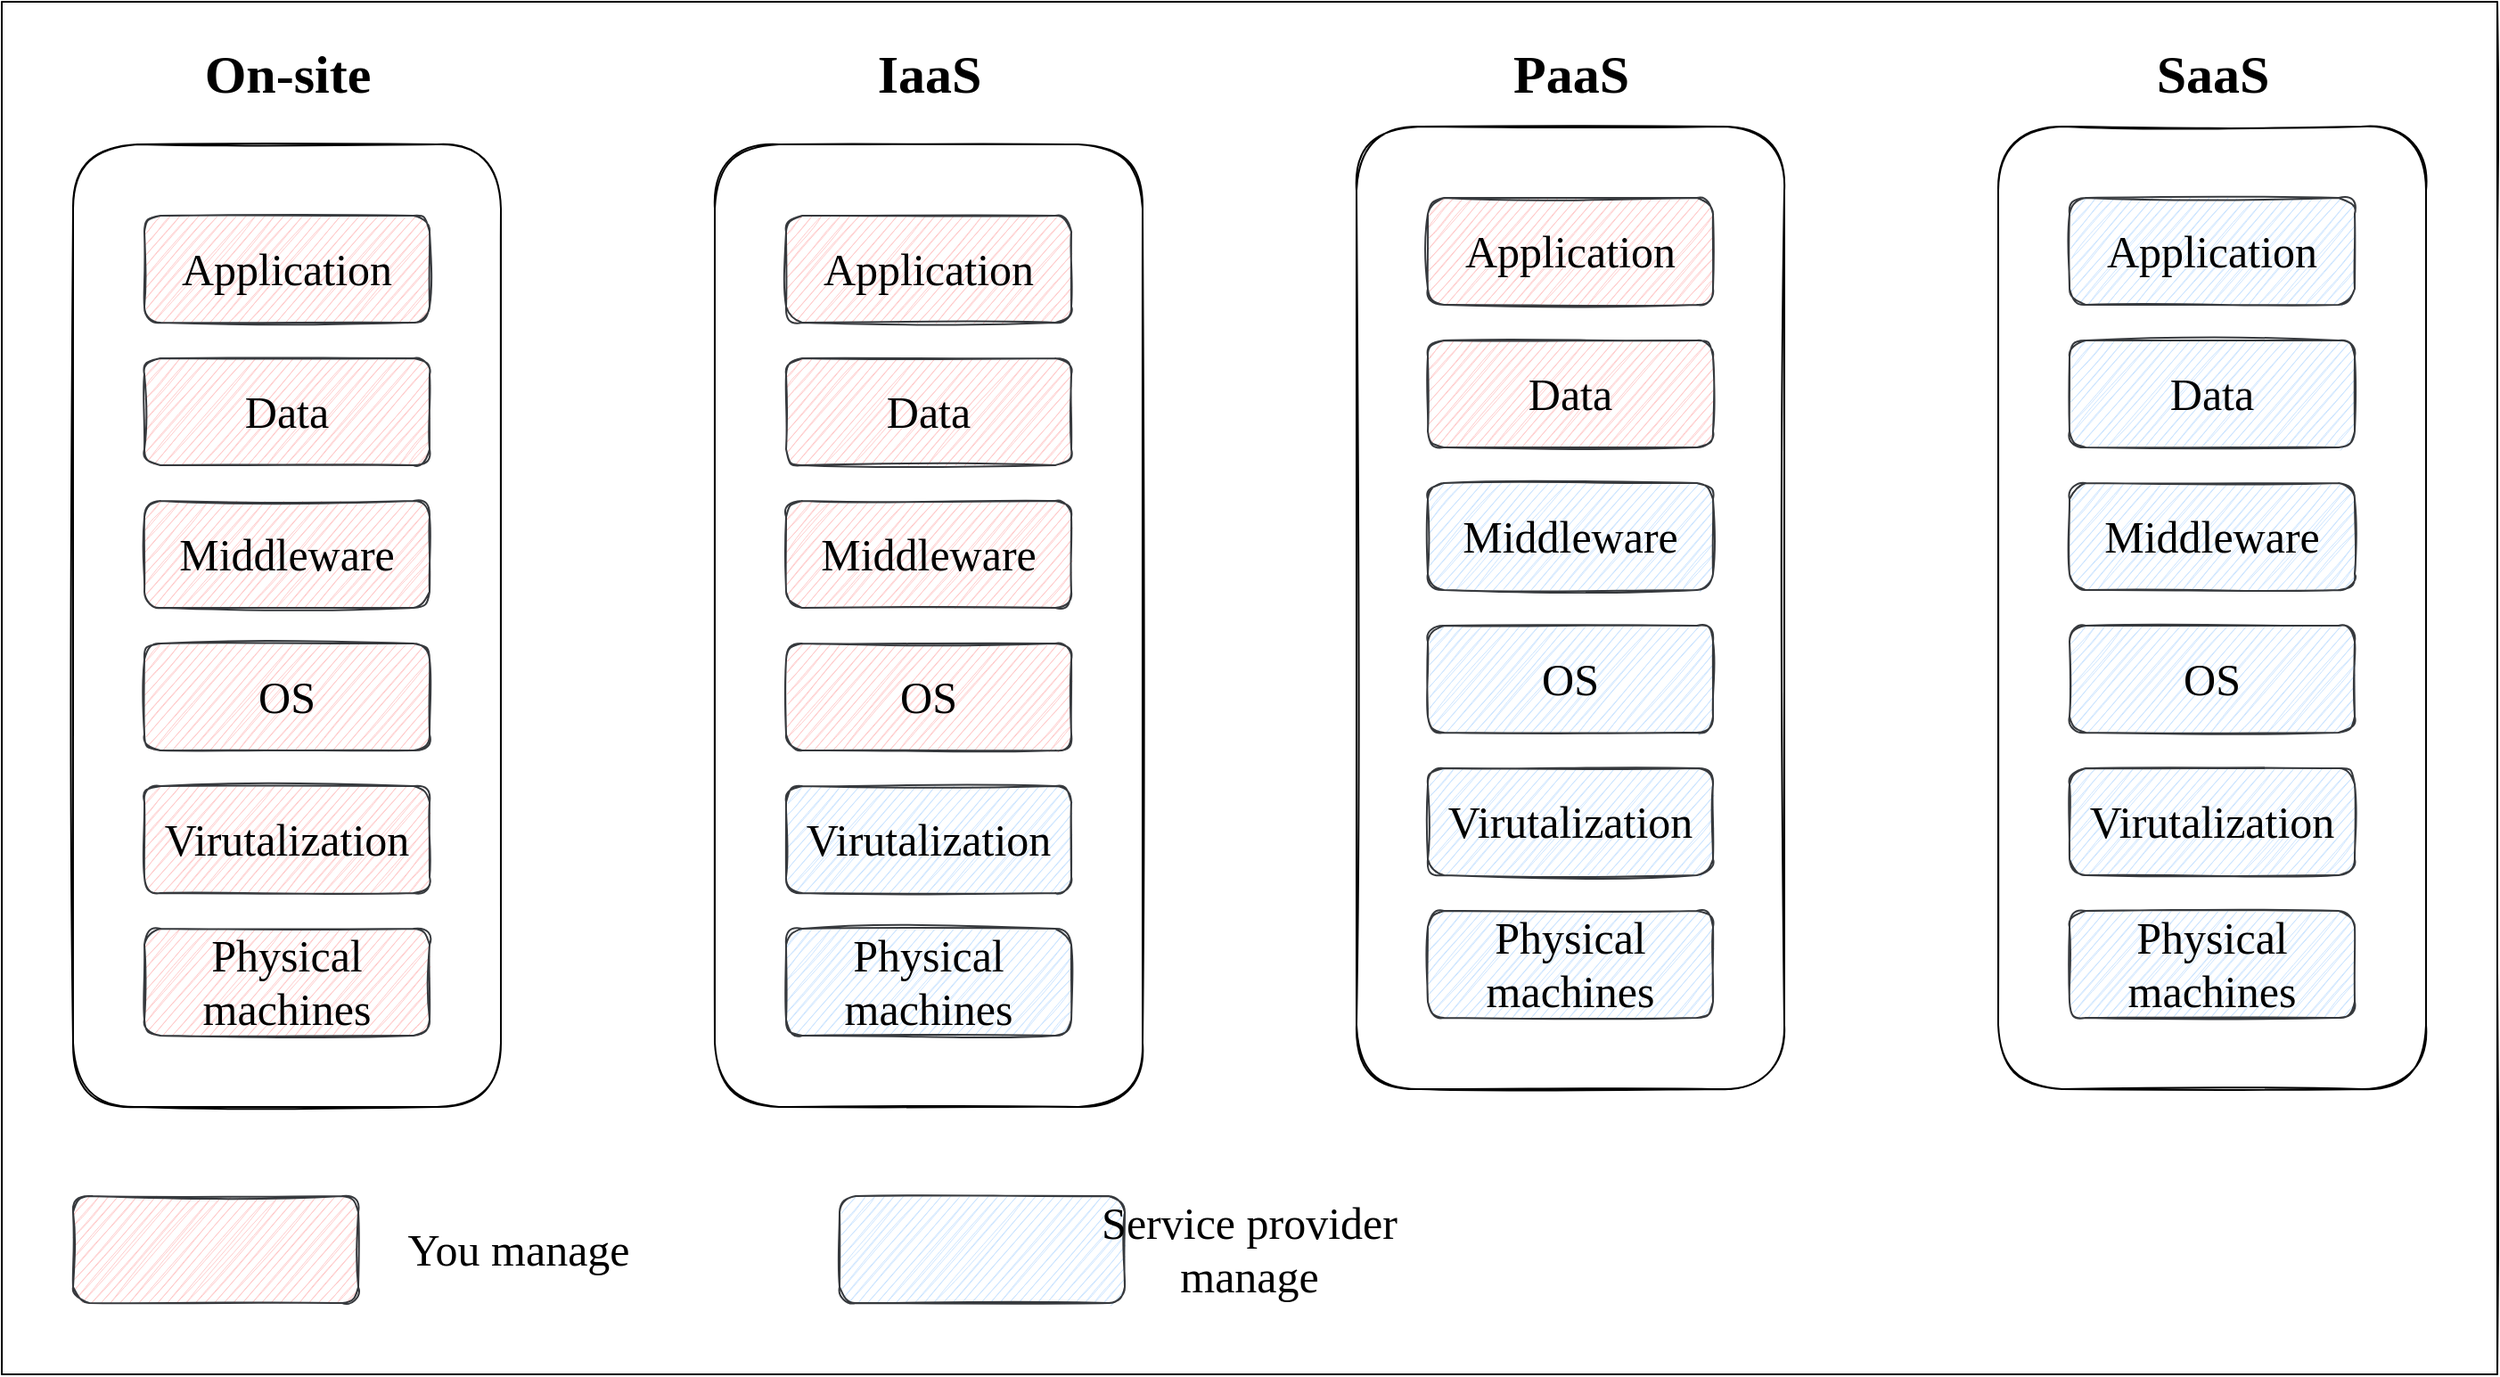 <mxfile version="13.6.2" type="device"><diagram id="qLwiz_2ZxNot4OMCpRHN" name="Page-1"><mxGraphModel dx="2031" dy="1174" grid="1" gridSize="10" guides="1" tooltips="1" connect="1" arrows="1" fold="1" page="1" pageScale="1" pageWidth="1600" pageHeight="900" math="0" shadow="0" extFonts="Architects Daughter^https://fonts.googleapis.com/css?family=Architects+Daughter"><root><mxCell id="0"/><mxCell id="1" parent="0"/><mxCell id="GZ8tfH9jv4t5T4AS9nCI-42" value="" style="rounded=0;whiteSpace=wrap;html=1;fillColor=none;sketch=1;fontFamily=Architects Daughter;" parent="1" vertex="1"><mxGeometry x="80" y="80" width="1400" height="770" as="geometry"/></mxCell><mxCell id="GZ8tfH9jv4t5T4AS9nCI-29" value="" style="rounded=1;whiteSpace=wrap;html=1;fillColor=none;sketch=1;fontFamily=Architects Daughter;" parent="1" vertex="1"><mxGeometry x="1200" y="150" width="240" height="540" as="geometry"/></mxCell><mxCell id="GZ8tfH9jv4t5T4AS9nCI-28" value="" style="rounded=1;whiteSpace=wrap;html=1;fillColor=none;sketch=1;fontFamily=Architects Daughter;" parent="1" vertex="1"><mxGeometry x="840" y="150" width="240" height="540" as="geometry"/></mxCell><mxCell id="GZ8tfH9jv4t5T4AS9nCI-27" value="" style="rounded=1;whiteSpace=wrap;html=1;fillColor=none;sketch=1;fontFamily=Architects Daughter;" parent="1" vertex="1"><mxGeometry x="480" y="160" width="240" height="540" as="geometry"/></mxCell><mxCell id="GZ8tfH9jv4t5T4AS9nCI-26" value="" style="rounded=1;whiteSpace=wrap;html=1;fillColor=none;sketch=1;fontFamily=Architects Daughter;" parent="1" vertex="1"><mxGeometry x="120" y="160" width="240" height="540" as="geometry"/></mxCell><mxCell id="GZ8tfH9jv4t5T4AS9nCI-1" value="&lt;font style=&quot;font-size: 25px&quot;&gt;Physical machines&lt;/font&gt;" style="rounded=1;whiteSpace=wrap;html=1;fillColor=#ffcccc;strokeColor=#36393d;sketch=1;fontFamily=Architects Daughter;" parent="1" vertex="1"><mxGeometry x="160" y="600" width="160" height="60" as="geometry"/></mxCell><mxCell id="GZ8tfH9jv4t5T4AS9nCI-2" value="&lt;font style=&quot;font-size: 25px&quot;&gt;Virutalization&lt;/font&gt;" style="rounded=1;whiteSpace=wrap;html=1;fillColor=#ffcccc;strokeColor=#36393d;sketch=1;fontFamily=Architects Daughter;" parent="1" vertex="1"><mxGeometry x="160" y="520" width="160" height="60" as="geometry"/></mxCell><mxCell id="GZ8tfH9jv4t5T4AS9nCI-3" value="&lt;font style=&quot;font-size: 25px&quot;&gt;OS&lt;/font&gt;" style="rounded=1;whiteSpace=wrap;html=1;fillColor=#ffcccc;strokeColor=#36393d;sketch=1;fontFamily=Architects Daughter;" parent="1" vertex="1"><mxGeometry x="160" y="440" width="160" height="60" as="geometry"/></mxCell><mxCell id="GZ8tfH9jv4t5T4AS9nCI-4" value="&lt;font style=&quot;font-size: 25px&quot;&gt;Middleware&lt;/font&gt;" style="rounded=1;whiteSpace=wrap;html=1;fillColor=#ffcccc;strokeColor=#36393d;sketch=1;fontFamily=Architects Daughter;" parent="1" vertex="1"><mxGeometry x="160" y="360" width="160" height="60" as="geometry"/></mxCell><mxCell id="GZ8tfH9jv4t5T4AS9nCI-5" value="&lt;font style=&quot;font-size: 25px&quot;&gt;Data&lt;/font&gt;" style="rounded=1;whiteSpace=wrap;html=1;fillColor=#ffcccc;strokeColor=#36393d;sketch=1;fontFamily=Architects Daughter;" parent="1" vertex="1"><mxGeometry x="160" y="280" width="160" height="60" as="geometry"/></mxCell><mxCell id="GZ8tfH9jv4t5T4AS9nCI-6" value="&lt;font style=&quot;font-size: 25px&quot;&gt;Application&lt;/font&gt;" style="rounded=1;whiteSpace=wrap;html=1;fillColor=#ffcccc;strokeColor=#36393d;sketch=1;fontFamily=Architects Daughter;" parent="1" vertex="1"><mxGeometry x="160" y="200" width="160" height="60" as="geometry"/></mxCell><mxCell id="GZ8tfH9jv4t5T4AS9nCI-7" value="&lt;font style=&quot;font-size: 25px&quot;&gt;Physical machines&lt;/font&gt;" style="rounded=1;whiteSpace=wrap;html=1;fillColor=#cce5ff;strokeColor=#36393d;sketch=1;fontFamily=Architects Daughter;" parent="1" vertex="1"><mxGeometry x="520" y="600" width="160" height="60" as="geometry"/></mxCell><mxCell id="GZ8tfH9jv4t5T4AS9nCI-8" value="&lt;font style=&quot;font-size: 25px&quot;&gt;Virutalization&lt;/font&gt;" style="rounded=1;whiteSpace=wrap;html=1;fillColor=#cce5ff;strokeColor=#36393d;sketch=1;fontFamily=Architects Daughter;" parent="1" vertex="1"><mxGeometry x="520" y="520" width="160" height="60" as="geometry"/></mxCell><mxCell id="GZ8tfH9jv4t5T4AS9nCI-9" value="&lt;font style=&quot;font-size: 25px&quot;&gt;OS&lt;/font&gt;" style="rounded=1;whiteSpace=wrap;html=1;fillColor=#ffcccc;strokeColor=#36393d;sketch=1;fontFamily=Architects Daughter;" parent="1" vertex="1"><mxGeometry x="520" y="440" width="160" height="60" as="geometry"/></mxCell><mxCell id="GZ8tfH9jv4t5T4AS9nCI-10" value="&lt;font style=&quot;font-size: 25px&quot;&gt;Middleware&lt;/font&gt;" style="rounded=1;whiteSpace=wrap;html=1;fillColor=#ffcccc;strokeColor=#36393d;sketch=1;fontFamily=Architects Daughter;" parent="1" vertex="1"><mxGeometry x="520" y="360" width="160" height="60" as="geometry"/></mxCell><mxCell id="GZ8tfH9jv4t5T4AS9nCI-11" value="&lt;font style=&quot;font-size: 25px&quot;&gt;Data&lt;/font&gt;" style="rounded=1;whiteSpace=wrap;html=1;fillColor=#ffcccc;strokeColor=#36393d;sketch=1;fontFamily=Architects Daughter;" parent="1" vertex="1"><mxGeometry x="520" y="280" width="160" height="60" as="geometry"/></mxCell><mxCell id="GZ8tfH9jv4t5T4AS9nCI-12" value="&lt;font style=&quot;font-size: 25px&quot;&gt;Application&lt;/font&gt;" style="rounded=1;whiteSpace=wrap;html=1;fillColor=#ffcccc;strokeColor=#36393d;sketch=1;fontFamily=Architects Daughter;" parent="1" vertex="1"><mxGeometry x="520" y="200" width="160" height="60" as="geometry"/></mxCell><mxCell id="GZ8tfH9jv4t5T4AS9nCI-13" value="&lt;font style=&quot;font-size: 25px&quot;&gt;Physical machines&lt;/font&gt;" style="rounded=1;whiteSpace=wrap;html=1;fillColor=#cce5ff;strokeColor=#36393d;sketch=1;fontFamily=Architects Daughter;" parent="1" vertex="1"><mxGeometry x="880" y="590" width="160" height="60" as="geometry"/></mxCell><mxCell id="GZ8tfH9jv4t5T4AS9nCI-14" value="&lt;font style=&quot;font-size: 25px&quot;&gt;Virutalization&lt;/font&gt;" style="rounded=1;whiteSpace=wrap;html=1;fillColor=#cce5ff;strokeColor=#36393d;sketch=1;fontFamily=Architects Daughter;" parent="1" vertex="1"><mxGeometry x="880" y="510" width="160" height="60" as="geometry"/></mxCell><mxCell id="GZ8tfH9jv4t5T4AS9nCI-15" value="&lt;font style=&quot;font-size: 25px&quot;&gt;OS&lt;/font&gt;" style="rounded=1;whiteSpace=wrap;html=1;fillColor=#cce5ff;strokeColor=#36393d;sketch=1;fontFamily=Architects Daughter;" parent="1" vertex="1"><mxGeometry x="880" y="430" width="160" height="60" as="geometry"/></mxCell><mxCell id="GZ8tfH9jv4t5T4AS9nCI-16" value="&lt;font style=&quot;font-size: 25px&quot;&gt;Middleware&lt;/font&gt;" style="rounded=1;whiteSpace=wrap;html=1;fillColor=#cce5ff;strokeColor=#36393d;sketch=1;fontFamily=Architects Daughter;" parent="1" vertex="1"><mxGeometry x="880" y="350" width="160" height="60" as="geometry"/></mxCell><mxCell id="GZ8tfH9jv4t5T4AS9nCI-17" value="&lt;font style=&quot;font-size: 25px&quot;&gt;Data&lt;/font&gt;" style="rounded=1;whiteSpace=wrap;html=1;fillColor=#ffcccc;strokeColor=#36393d;sketch=1;fontFamily=Architects Daughter;" parent="1" vertex="1"><mxGeometry x="880" y="270" width="160" height="60" as="geometry"/></mxCell><mxCell id="GZ8tfH9jv4t5T4AS9nCI-18" value="&lt;font style=&quot;font-size: 25px&quot;&gt;Application&lt;/font&gt;" style="rounded=1;whiteSpace=wrap;html=1;fillColor=#ffcccc;strokeColor=#36393d;sketch=1;fontFamily=Architects Daughter;" parent="1" vertex="1"><mxGeometry x="880" y="190" width="160" height="60" as="geometry"/></mxCell><mxCell id="GZ8tfH9jv4t5T4AS9nCI-19" value="&lt;font style=&quot;font-size: 25px&quot;&gt;Physical machines&lt;/font&gt;" style="rounded=1;whiteSpace=wrap;html=1;fillColor=#cce5ff;strokeColor=#36393d;sketch=1;fontFamily=Architects Daughter;" parent="1" vertex="1"><mxGeometry x="1240" y="590" width="160" height="60" as="geometry"/></mxCell><mxCell id="GZ8tfH9jv4t5T4AS9nCI-20" value="&lt;font style=&quot;font-size: 25px&quot;&gt;Virutalization&lt;/font&gt;" style="rounded=1;whiteSpace=wrap;html=1;fillColor=#cce5ff;strokeColor=#36393d;sketch=1;fontFamily=Architects Daughter;" parent="1" vertex="1"><mxGeometry x="1240" y="510" width="160" height="60" as="geometry"/></mxCell><mxCell id="GZ8tfH9jv4t5T4AS9nCI-21" value="&lt;font style=&quot;font-size: 25px&quot;&gt;OS&lt;/font&gt;" style="rounded=1;whiteSpace=wrap;html=1;fillColor=#cce5ff;strokeColor=#36393d;sketch=1;fontFamily=Architects Daughter;" parent="1" vertex="1"><mxGeometry x="1240" y="430" width="160" height="60" as="geometry"/></mxCell><mxCell id="GZ8tfH9jv4t5T4AS9nCI-22" value="&lt;font style=&quot;font-size: 25px&quot;&gt;Middleware&lt;/font&gt;" style="rounded=1;whiteSpace=wrap;html=1;fillColor=#cce5ff;strokeColor=#36393d;sketch=1;fontFamily=Architects Daughter;" parent="1" vertex="1"><mxGeometry x="1240" y="350" width="160" height="60" as="geometry"/></mxCell><mxCell id="GZ8tfH9jv4t5T4AS9nCI-23" value="&lt;font style=&quot;font-size: 25px&quot;&gt;Data&lt;/font&gt;" style="rounded=1;whiteSpace=wrap;html=1;fillColor=#cce5ff;strokeColor=#36393d;sketch=1;fontFamily=Architects Daughter;" parent="1" vertex="1"><mxGeometry x="1240" y="270" width="160" height="60" as="geometry"/></mxCell><mxCell id="GZ8tfH9jv4t5T4AS9nCI-24" value="&lt;font style=&quot;font-size: 25px&quot;&gt;Application&lt;/font&gt;" style="rounded=1;whiteSpace=wrap;html=1;fillColor=#cce5ff;strokeColor=#36393d;sketch=1;fontFamily=Architects Daughter;" parent="1" vertex="1"><mxGeometry x="1240" y="190" width="160" height="60" as="geometry"/></mxCell><mxCell id="GZ8tfH9jv4t5T4AS9nCI-31" value="" style="rounded=1;whiteSpace=wrap;html=1;fillColor=#ffcccc;strokeColor=#36393d;sketch=1;fontFamily=Architects Daughter;" parent="1" vertex="1"><mxGeometry x="120" y="750" width="160" height="60" as="geometry"/></mxCell><mxCell id="GZ8tfH9jv4t5T4AS9nCI-32" value="&lt;font style=&quot;font-size: 25px&quot;&gt;You manage&lt;/font&gt;" style="text;html=1;strokeColor=none;fillColor=none;align=center;verticalAlign=middle;whiteSpace=wrap;rounded=0;sketch=1;fontFamily=Architects Daughter;" parent="1" vertex="1"><mxGeometry x="280" y="760" width="180" height="40" as="geometry"/></mxCell><mxCell id="GZ8tfH9jv4t5T4AS9nCI-33" value="" style="rounded=1;whiteSpace=wrap;html=1;fillColor=#cce5ff;strokeColor=#36393d;sketch=1;fontFamily=Architects Daughter;" parent="1" vertex="1"><mxGeometry x="550" y="750" width="160" height="60" as="geometry"/></mxCell><mxCell id="GZ8tfH9jv4t5T4AS9nCI-35" value="&lt;font style=&quot;font-size: 25px&quot;&gt;Service provider manage&lt;/font&gt;" style="text;html=1;strokeColor=none;fillColor=none;align=center;verticalAlign=middle;whiteSpace=wrap;rounded=0;sketch=1;fontFamily=Architects Daughter;" parent="1" vertex="1"><mxGeometry x="690" y="725" width="180" height="110" as="geometry"/></mxCell><mxCell id="GZ8tfH9jv4t5T4AS9nCI-38" value="&lt;font style=&quot;font-size: 30px&quot;&gt;On-site&lt;/font&gt;" style="text;strokeColor=none;fillColor=none;html=1;fontSize=24;fontStyle=1;verticalAlign=middle;align=center;sketch=1;fontFamily=Architects Daughter;" parent="1" vertex="1"><mxGeometry x="190" y="100" width="100" height="40" as="geometry"/></mxCell><mxCell id="GZ8tfH9jv4t5T4AS9nCI-39" value="&lt;font style=&quot;font-size: 30px&quot;&gt;IaaS&lt;/font&gt;" style="text;strokeColor=none;fillColor=none;html=1;fontSize=24;fontStyle=1;verticalAlign=middle;align=center;sketch=1;fontFamily=Architects Daughter;" parent="1" vertex="1"><mxGeometry x="550" y="100" width="100" height="40" as="geometry"/></mxCell><mxCell id="GZ8tfH9jv4t5T4AS9nCI-40" value="&lt;font style=&quot;font-size: 30px&quot;&gt;PaaS&lt;/font&gt;" style="text;strokeColor=none;fillColor=none;html=1;fontSize=24;fontStyle=1;verticalAlign=middle;align=center;sketch=1;fontFamily=Architects Daughter;" parent="1" vertex="1"><mxGeometry x="910" y="100" width="100" height="40" as="geometry"/></mxCell><mxCell id="GZ8tfH9jv4t5T4AS9nCI-41" value="&lt;font style=&quot;font-size: 30px&quot;&gt;SaaS&lt;/font&gt;" style="text;strokeColor=none;fillColor=none;html=1;fontSize=24;fontStyle=1;verticalAlign=middle;align=center;sketch=1;fontFamily=Architects Daughter;" parent="1" vertex="1"><mxGeometry x="1270" y="100" width="100" height="40" as="geometry"/></mxCell></root></mxGraphModel></diagram></mxfile>